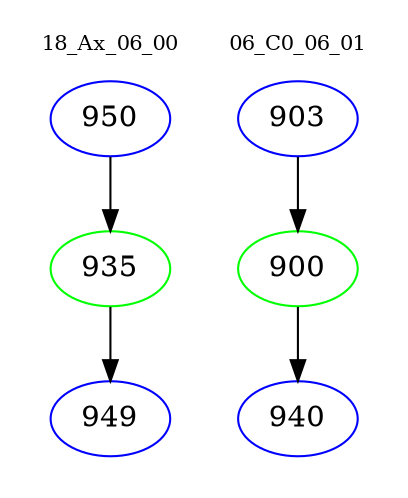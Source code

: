 digraph{
subgraph cluster_0 {
color = white
label = "18_Ax_06_00";
fontsize=10;
T0_950 [label="950", color="blue"]
T0_950 -> T0_935 [color="black"]
T0_935 [label="935", color="green"]
T0_935 -> T0_949 [color="black"]
T0_949 [label="949", color="blue"]
}
subgraph cluster_1 {
color = white
label = "06_C0_06_01";
fontsize=10;
T1_903 [label="903", color="blue"]
T1_903 -> T1_900 [color="black"]
T1_900 [label="900", color="green"]
T1_900 -> T1_940 [color="black"]
T1_940 [label="940", color="blue"]
}
}
